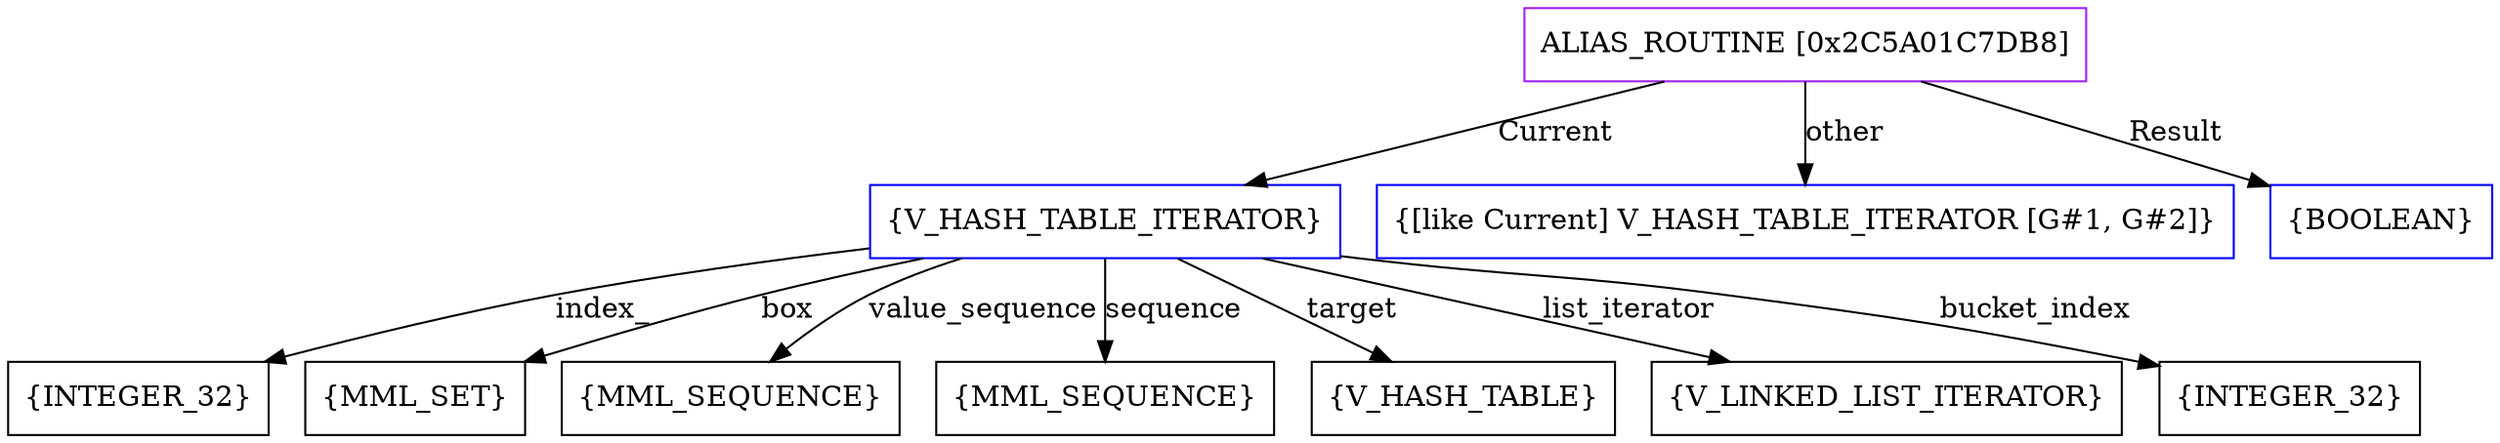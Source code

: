 digraph g {
	node [shape=box]
	b1[color=purple label=<ALIAS_ROUTINE [0x2C5A01C7DB8]>]
	b2[color=blue label=<{V_HASH_TABLE_ITERATOR}>]
	b3[label=<{INTEGER_32}>]
	b4[label=<{MML_SET}>]
	b5[label=<{MML_SEQUENCE}>]
	b6[label=<{MML_SEQUENCE}>]
	b7[label=<{V_HASH_TABLE}>]
	b8[label=<{V_LINKED_LIST_ITERATOR}>]
	b9[label=<{INTEGER_32}>]
	b10[color=blue label=<{[like Current] V_HASH_TABLE_ITERATOR [G#1, G#2]}>]
	b11[color=blue label=<{BOOLEAN}>]
	b1->b2[label=<Current>]
	b2->b3[label=<index_>]
	b2->b4[label=<box>]
	b2->b5[label=<value_sequence>]
	b2->b6[label=<sequence>]
	b2->b7[label=<target>]
	b2->b8[label=<list_iterator>]
	b2->b9[label=<bucket_index>]
	b1->b10[label=<other>]
	b1->b11[label=<Result>]
}
